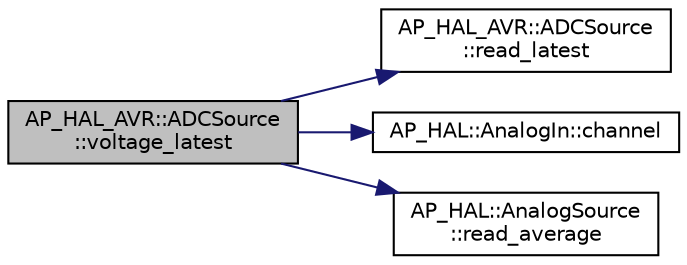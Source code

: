 digraph "AP_HAL_AVR::ADCSource::voltage_latest"
{
 // INTERACTIVE_SVG=YES
  edge [fontname="Helvetica",fontsize="10",labelfontname="Helvetica",labelfontsize="10"];
  node [fontname="Helvetica",fontsize="10",shape=record];
  rankdir="LR";
  Node1 [label="AP_HAL_AVR::ADCSource\l::voltage_latest",height=0.2,width=0.4,color="black", fillcolor="grey75", style="filled" fontcolor="black"];
  Node1 -> Node2 [color="midnightblue",fontsize="10",style="solid",fontname="Helvetica"];
  Node2 [label="AP_HAL_AVR::ADCSource\l::read_latest",height=0.2,width=0.4,color="black", fillcolor="white", style="filled",URL="$classAP__HAL__AVR_1_1ADCSource.html#a7d548b4b6110a6e94fffa75a1a2294e1"];
  Node1 -> Node3 [color="midnightblue",fontsize="10",style="solid",fontname="Helvetica"];
  Node3 [label="AP_HAL::AnalogIn::channel",height=0.2,width=0.4,color="black", fillcolor="white", style="filled",URL="$classAP__HAL_1_1AnalogIn.html#aa1287db18a7b6b27286091af1f4bd5e5"];
  Node1 -> Node4 [color="midnightblue",fontsize="10",style="solid",fontname="Helvetica"];
  Node4 [label="AP_HAL::AnalogSource\l::read_average",height=0.2,width=0.4,color="black", fillcolor="white", style="filled",URL="$classAP__HAL_1_1AnalogSource.html#a8b89f919163bc024abd8ff889fb3e6f4"];
}
